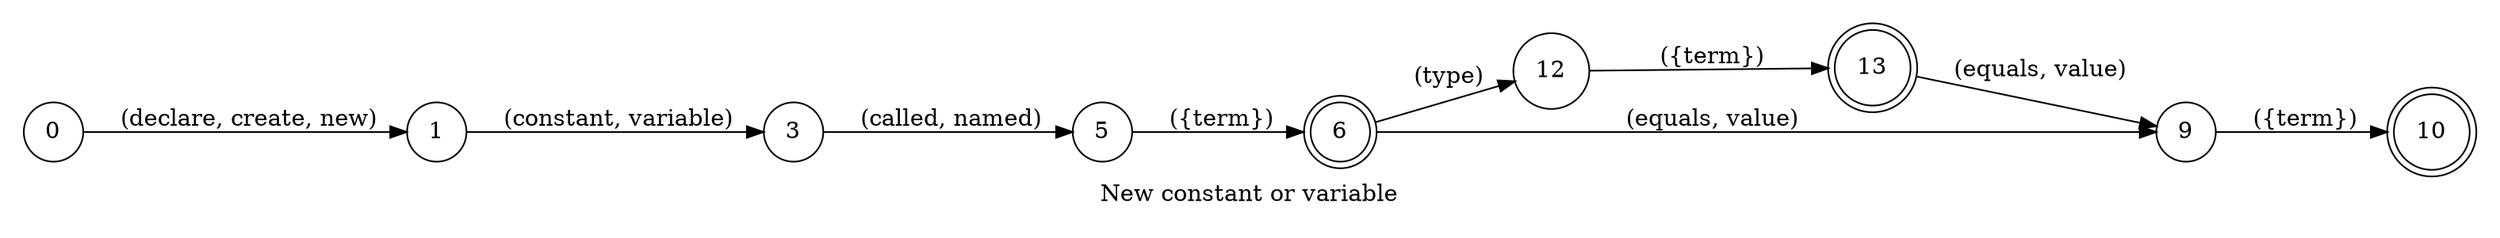 digraph DeclareVariable {
    id="declare_variable";
    label="New constant or variable";
    lang="en-US";
    langName="English";
    pad="0.2";
    rankdir=LR;
    node[shape=doublecircle]; 6 13 10;
    node[shape=circle];

    0 -> 1 [label=" (declare, create, new)"];
    1 -> 3 [label=" (constant, variable)", store=memType];
    3 -> 5 [label=" (called, named)"];
    5 -> 6 [label=" ({term})", store=name];
    6 -> 12 [label=" (type)"];
    12 -> 13 [label=" ({term})", store=type, normalizer=jsCommonTypes];
    {6 13} -> 9 [label=" (equals, value)"];
    9 -> 10 [label=" ({term})", store=value];

    title="New constant or variable";
    desc="Declares a new constant or variable in the current line";
}